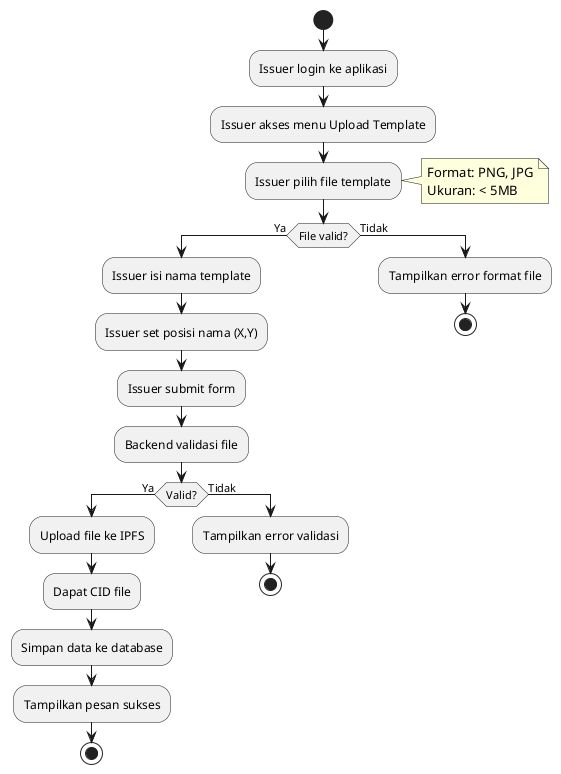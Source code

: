 @startuml
start
:Issuer login ke aplikasi;
:Issuer akses menu Upload Template;
:Issuer pilih file template;
note right
  Format: PNG, JPG
  Ukuran: < 5MB
end note
if (File valid?) then (Ya)
  :Issuer isi nama template;
  :Issuer set posisi nama (X,Y);
  :Issuer submit form;
  :Backend validasi file;
  if (Valid?) then (Ya)
    :Upload file ke IPFS;
    :Dapat CID file;
    :Simpan data ke database;
    :Tampilkan pesan sukses;
    stop
  else (Tidak)
    :Tampilkan error validasi;
    stop
  endif
else (Tidak)
  :Tampilkan error format file;
  stop
endif
@enduml 